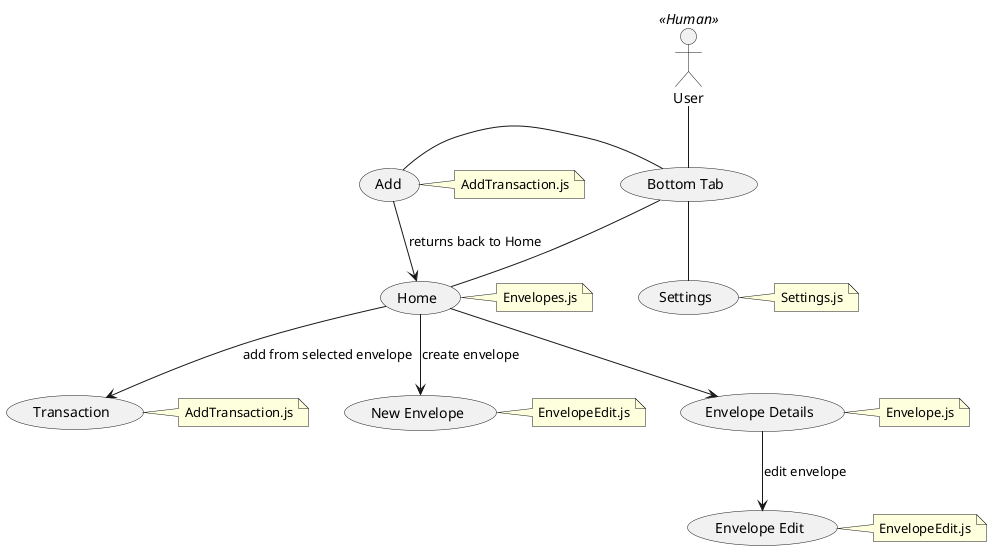 @startuml

User << Human >>

User -- (Bottom Tab)
(Bottom Tab) -- (Home)
note right of (Home) : Envelopes.js

(Home) --> (Transaction) : add from selected envelope
note right of (Transaction) : AddTransaction.js

(Home) --> (New Envelope): create envelope
note right of (New Envelope) : EnvelopeEdit.js

(Home) --> (Envelope Details)
note right of (Envelope Details) : Envelope.js

(Envelope Details) --> (Envelope Edit) : edit envelope
note right of (Envelope Edit) : EnvelopeEdit.js

(Bottom Tab) -left- (Add)
note right of (Add) : AddTransaction.js
(Add) --> (Home) : returns back to Home

(Bottom Tab) -- (Settings)
note right of (Settings) : Settings.js


@enduml
